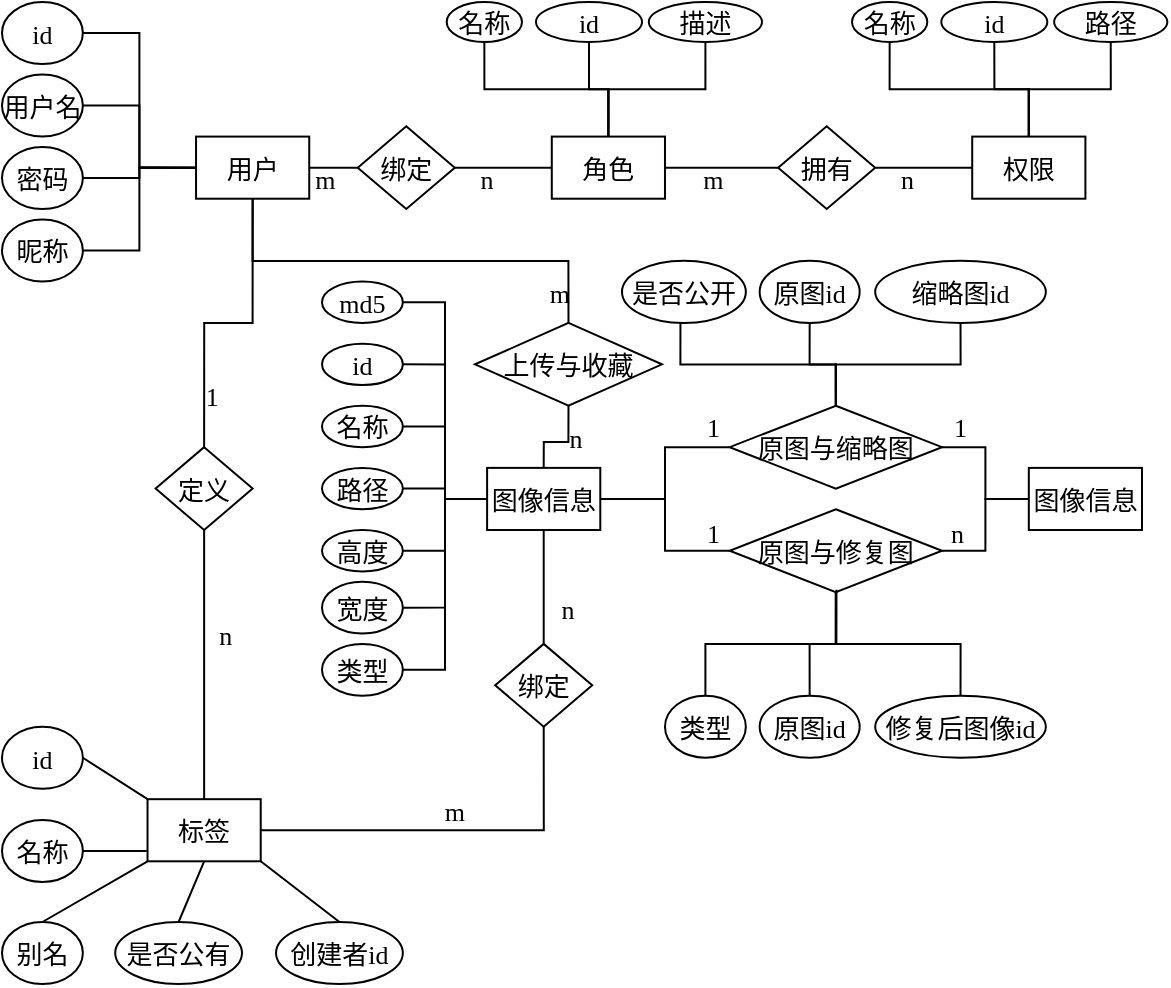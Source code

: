 <mxfile version="21.3.2" type="github">
  <diagram id="R2lEEEUBdFMjLlhIrx00" name="Page-1">
    <mxGraphModel dx="600" dy="327" grid="1" gridSize="10" guides="1" tooltips="1" connect="1" arrows="1" fold="1" page="1" pageScale="1" pageWidth="583" pageHeight="827" math="0" shadow="0" extFonts="Permanent Marker^https://fonts.googleapis.com/css?family=Permanent+Marker">
      <root>
        <mxCell id="0" />
        <mxCell id="1" parent="0" />
        <mxCell id="5dkXH1X9vFJUfWhf-pJQ-109" value="" style="edgeStyle=orthogonalEdgeStyle;shape=connector;rounded=0;orthogonalLoop=1;jettySize=auto;exitX=0.5;exitY=0;exitDx=0;exitDy=0;entryX=0.5;entryY=1;entryDx=0;entryDy=0;labelBackgroundColor=default;strokeColor=default;fontFamily=Helvetica;fontSize=11;fontColor=default;endArrow=none;endFill=0;" parent="1" source="5dkXH1X9vFJUfWhf-pJQ-1" target="5dkXH1X9vFJUfWhf-pJQ-106" edge="1">
          <mxGeometry relative="1" as="geometry" />
        </mxCell>
        <mxCell id="5dkXH1X9vFJUfWhf-pJQ-110" value="" style="edgeStyle=orthogonalEdgeStyle;shape=connector;rounded=0;orthogonalLoop=1;jettySize=auto;exitX=0.5;exitY=0;exitDx=0;exitDy=0;entryX=0.5;entryY=1;entryDx=0;entryDy=0;labelBackgroundColor=default;strokeColor=default;fontFamily=Helvetica;fontSize=11;fontColor=default;endArrow=none;endFill=0;" parent="1" source="5dkXH1X9vFJUfWhf-pJQ-1" target="5dkXH1X9vFJUfWhf-pJQ-107" edge="1">
          <mxGeometry relative="1" as="geometry" />
        </mxCell>
        <mxCell id="5dkXH1X9vFJUfWhf-pJQ-111" value="" style="edgeStyle=orthogonalEdgeStyle;shape=connector;rounded=0;orthogonalLoop=1;jettySize=auto;exitX=0.5;exitY=0;exitDx=0;exitDy=0;entryX=0.5;entryY=1;entryDx=0;entryDy=0;labelBackgroundColor=default;strokeColor=default;fontFamily=Helvetica;fontSize=11;fontColor=default;endArrow=none;endFill=0;" parent="1" source="5dkXH1X9vFJUfWhf-pJQ-1" target="5dkXH1X9vFJUfWhf-pJQ-108" edge="1">
          <mxGeometry relative="1" as="geometry" />
        </mxCell>
        <mxCell id="5dkXH1X9vFJUfWhf-pJQ-1" value="角色" style="rounded=0;fontFamily=宋体;fontSize=13;" parent="1" vertex="1">
          <mxGeometry x="274.894" y="67.294" width="56.596" height="31.059" as="geometry" />
        </mxCell>
        <mxCell id="5dkXH1X9vFJUfWhf-pJQ-2" value="用户" style="rounded=0;fontFamily=宋体;fontSize=13;" parent="1" vertex="1">
          <mxGeometry x="97.026" y="67.294" width="56.596" height="31.059" as="geometry" />
        </mxCell>
        <mxCell id="5dkXH1X9vFJUfWhf-pJQ-115" value="" style="edgeStyle=orthogonalEdgeStyle;shape=connector;rounded=0;orthogonalLoop=1;jettySize=auto;exitX=0.5;exitY=0;exitDx=0;exitDy=0;entryX=0.5;entryY=1;entryDx=0;entryDy=0;labelBackgroundColor=default;strokeColor=default;fontFamily=Helvetica;fontSize=11;fontColor=default;endArrow=none;endFill=0;" parent="1" source="5dkXH1X9vFJUfWhf-pJQ-3" target="5dkXH1X9vFJUfWhf-pJQ-112" edge="1">
          <mxGeometry relative="1" as="geometry" />
        </mxCell>
        <mxCell id="5dkXH1X9vFJUfWhf-pJQ-116" value="" style="edgeStyle=orthogonalEdgeStyle;shape=connector;rounded=0;orthogonalLoop=1;jettySize=auto;exitX=0.5;exitY=0;exitDx=0;exitDy=0;entryX=0.5;entryY=1;entryDx=0;entryDy=0;labelBackgroundColor=default;strokeColor=default;fontFamily=Helvetica;fontSize=11;fontColor=default;endArrow=none;endFill=0;" parent="1" source="5dkXH1X9vFJUfWhf-pJQ-3" target="5dkXH1X9vFJUfWhf-pJQ-113" edge="1">
          <mxGeometry relative="1" as="geometry" />
        </mxCell>
        <mxCell id="5dkXH1X9vFJUfWhf-pJQ-117" value="" style="edgeStyle=orthogonalEdgeStyle;shape=connector;rounded=0;orthogonalLoop=1;jettySize=auto;exitX=0.5;exitY=0;exitDx=0;exitDy=0;entryX=0.5;entryY=1;entryDx=0;entryDy=0;labelBackgroundColor=default;strokeColor=default;fontFamily=Helvetica;fontSize=11;fontColor=default;endArrow=none;endFill=0;" parent="1" source="5dkXH1X9vFJUfWhf-pJQ-3" target="5dkXH1X9vFJUfWhf-pJQ-114" edge="1">
          <mxGeometry relative="1" as="geometry" />
        </mxCell>
        <mxCell id="5dkXH1X9vFJUfWhf-pJQ-3" value="权限" style="rounded=0;fontFamily=宋体;fontSize=13;" parent="1" vertex="1">
          <mxGeometry x="485.106" y="67.294" width="56.596" height="31.059" as="geometry" />
        </mxCell>
        <mxCell id="5dkXH1X9vFJUfWhf-pJQ-5" value="图像信息" style="rounded=0;fontFamily=宋体;fontSize=13;" parent="1" vertex="1">
          <mxGeometry x="242.553" y="232.941" width="56.596" height="31.059" as="geometry" />
        </mxCell>
        <mxCell id="5dkXH1X9vFJUfWhf-pJQ-11" value="" style="edgeStyle=orthogonalEdgeStyle;shape=connector;rounded=0;orthogonalLoop=1;jettySize=auto;exitX=0;exitY=0.5;exitDx=0;exitDy=0;entryX=1;entryY=0.5;entryDx=0;entryDy=0;labelBackgroundColor=default;strokeColor=default;fontFamily=宋体;fontSize=13;fontColor=default;endArrow=none;endFill=0;" parent="1" source="5dkXH1X9vFJUfWhf-pJQ-6" target="5dkXH1X9vFJUfWhf-pJQ-2" edge="1">
          <mxGeometry relative="1" as="geometry" />
        </mxCell>
        <mxCell id="5dkXH1X9vFJUfWhf-pJQ-6" value="绑定" style="rhombus;fontFamily=宋体;fontSize=13;" parent="1" vertex="1">
          <mxGeometry x="177.872" y="62.118" width="48.511" height="41.412" as="geometry" />
        </mxCell>
        <mxCell id="5dkXH1X9vFJUfWhf-pJQ-10" value="" style="edgeStyle=orthogonalEdgeStyle;shape=connector;rounded=0;orthogonalLoop=1;jettySize=auto;exitX=0;exitY=0.5;exitDx=0;exitDy=0;entryX=1;entryY=0.5;entryDx=0;entryDy=0;labelBackgroundColor=default;strokeColor=default;fontFamily=宋体;fontSize=13;fontColor=default;endArrow=none;endFill=0;" parent="1" source="5dkXH1X9vFJUfWhf-pJQ-1" target="5dkXH1X9vFJUfWhf-pJQ-6" edge="1">
          <mxGeometry relative="1" as="geometry" />
        </mxCell>
        <mxCell id="5dkXH1X9vFJUfWhf-pJQ-9" value="" style="edgeStyle=orthogonalEdgeStyle;shape=connector;rounded=0;orthogonalLoop=1;jettySize=auto;exitX=0.5;exitY=1;exitDx=0;exitDy=0;entryX=0.5;entryY=0;entryDx=0;entryDy=0;labelBackgroundColor=default;strokeColor=default;fontFamily=宋体;fontSize=13;fontColor=default;endArrow=none;endFill=0;" parent="1" source="5dkXH1X9vFJUfWhf-pJQ-7" target="5dkXH1X9vFJUfWhf-pJQ-5" edge="1">
          <mxGeometry relative="1" as="geometry">
            <Array as="points">
              <mxPoint x="283" y="220" />
              <mxPoint x="271" y="220" />
            </Array>
          </mxGeometry>
        </mxCell>
        <mxCell id="5dkXH1X9vFJUfWhf-pJQ-7" value="上传与收藏" style="rhombus;fontFamily=宋体;fontSize=13;" parent="1" vertex="1">
          <mxGeometry x="236.49" y="160.47" width="93.51" height="41.41" as="geometry" />
        </mxCell>
        <mxCell id="5dkXH1X9vFJUfWhf-pJQ-67" value="" style="edgeStyle=orthogonalEdgeStyle;shape=connector;rounded=0;orthogonalLoop=1;jettySize=auto;exitX=0.5;exitY=1;exitDx=0;exitDy=0;entryX=0.5;entryY=0;entryDx=0;entryDy=0;labelBackgroundColor=default;strokeColor=default;fontFamily=宋体;fontSize=13;fontColor=default;endArrow=none;endFill=0;" parent="1" source="5dkXH1X9vFJUfWhf-pJQ-2" target="5dkXH1X9vFJUfWhf-pJQ-7" edge="1">
          <mxGeometry relative="1" as="geometry" />
        </mxCell>
        <mxCell id="5dkXH1X9vFJUfWhf-pJQ-14" value="" style="edgeStyle=orthogonalEdgeStyle;shape=connector;rounded=0;orthogonalLoop=1;jettySize=auto;exitX=0;exitY=0.5;exitDx=0;exitDy=0;entryX=1;entryY=0.5;entryDx=0;entryDy=0;labelBackgroundColor=default;strokeColor=default;fontFamily=宋体;fontSize=13;fontColor=default;endArrow=none;endFill=0;" parent="1" source="5dkXH1X9vFJUfWhf-pJQ-12" target="5dkXH1X9vFJUfWhf-pJQ-1" edge="1">
          <mxGeometry relative="1" as="geometry" />
        </mxCell>
        <mxCell id="5dkXH1X9vFJUfWhf-pJQ-12" value="拥有" style="rhombus;fontFamily=宋体;fontSize=13;" parent="1" vertex="1">
          <mxGeometry x="388.085" y="62.118" width="48.511" height="41.412" as="geometry" />
        </mxCell>
        <mxCell id="5dkXH1X9vFJUfWhf-pJQ-13" value="" style="edgeStyle=orthogonalEdgeStyle;shape=connector;rounded=0;orthogonalLoop=1;jettySize=auto;exitX=0;exitY=0.5;exitDx=0;exitDy=0;entryX=1;entryY=0.5;entryDx=0;entryDy=0;labelBackgroundColor=default;strokeColor=default;fontFamily=宋体;fontSize=13;fontColor=default;endArrow=none;endFill=0;" parent="1" source="5dkXH1X9vFJUfWhf-pJQ-3" target="5dkXH1X9vFJUfWhf-pJQ-12" edge="1">
          <mxGeometry relative="1" as="geometry" />
        </mxCell>
        <mxCell id="5dkXH1X9vFJUfWhf-pJQ-15" value="m" style="text;strokeColor=none;fillColor=none;align=center;verticalAlign=middle;rounded=0;fontSize=13;fontFamily=Times New Roman;fontColor=default;" parent="1" vertex="1">
          <mxGeometry x="270.851" y="139.765" width="16.17" height="10.353" as="geometry" />
        </mxCell>
        <mxCell id="5dkXH1X9vFJUfWhf-pJQ-16" value="n" style="text;strokeColor=none;fillColor=none;align=center;verticalAlign=middle;rounded=0;fontSize=13;fontFamily=Times New Roman;fontColor=default;" parent="1" vertex="1">
          <mxGeometry x="278.941" y="212.235" width="16.17" height="10.353" as="geometry" />
        </mxCell>
        <mxCell id="5dkXH1X9vFJUfWhf-pJQ-19" value="标签" style="rounded=0;fontFamily=宋体;fontSize=13;" parent="1" vertex="1">
          <mxGeometry x="72.766" y="398.588" width="56.596" height="31.059" as="geometry" />
        </mxCell>
        <mxCell id="5dkXH1X9vFJUfWhf-pJQ-71" value="" style="edgeStyle=orthogonalEdgeStyle;shape=connector;rounded=0;orthogonalLoop=1;jettySize=auto;exitX=0.5;exitY=1;exitDx=0;exitDy=0;entryX=1;entryY=0.5;entryDx=0;entryDy=0;labelBackgroundColor=default;strokeColor=default;fontFamily=宋体;fontSize=13;fontColor=default;endArrow=none;endFill=0;" parent="1" source="5dkXH1X9vFJUfWhf-pJQ-20" target="5dkXH1X9vFJUfWhf-pJQ-19" edge="1">
          <mxGeometry relative="1" as="geometry" />
        </mxCell>
        <mxCell id="5dkXH1X9vFJUfWhf-pJQ-20" value="绑定" style="rhombus;fontFamily=宋体;fontSize=13;" parent="1" vertex="1">
          <mxGeometry x="246.596" y="320.941" width="48.511" height="41.412" as="geometry" />
        </mxCell>
        <mxCell id="5dkXH1X9vFJUfWhf-pJQ-70" value="" style="edgeStyle=orthogonalEdgeStyle;shape=connector;rounded=0;orthogonalLoop=1;jettySize=auto;exitX=0.5;exitY=1;exitDx=0;exitDy=0;entryX=0.5;entryY=0;entryDx=0;entryDy=0;labelBackgroundColor=default;strokeColor=default;fontFamily=宋体;fontSize=13;fontColor=default;endArrow=none;endFill=0;" parent="1" source="5dkXH1X9vFJUfWhf-pJQ-5" target="5dkXH1X9vFJUfWhf-pJQ-20" edge="1">
          <mxGeometry relative="1" as="geometry" />
        </mxCell>
        <mxCell id="5dkXH1X9vFJUfWhf-pJQ-24" value="图像信息" style="rounded=0;fontFamily=宋体;fontSize=13;" parent="1" vertex="1">
          <mxGeometry x="513.404" y="232.941" width="56.596" height="31.059" as="geometry" />
        </mxCell>
        <mxCell id="5dkXH1X9vFJUfWhf-pJQ-35" value="" style="edgeStyle=orthogonalEdgeStyle;shape=connector;rounded=0;orthogonalLoop=1;jettySize=auto;exitX=0;exitY=0.5;exitDx=0;exitDy=0;entryX=1;entryY=0.5;entryDx=0;entryDy=0;labelBackgroundColor=default;strokeColor=default;fontFamily=宋体;fontSize=13;fontColor=default;endArrow=none;endFill=0;" parent="1" source="5dkXH1X9vFJUfWhf-pJQ-25" target="5dkXH1X9vFJUfWhf-pJQ-5" edge="1">
          <mxGeometry relative="1" as="geometry" />
        </mxCell>
        <mxCell id="5dkXH1X9vFJUfWhf-pJQ-38" value="" style="edgeStyle=orthogonalEdgeStyle;shape=connector;rounded=0;orthogonalLoop=1;jettySize=auto;exitX=1;exitY=0.5;exitDx=0;exitDy=0;entryX=0;entryY=0.5;entryDx=0;entryDy=0;labelBackgroundColor=default;strokeColor=default;fontFamily=宋体;fontSize=13;fontColor=default;endArrow=none;endFill=0;" parent="1" source="5dkXH1X9vFJUfWhf-pJQ-25" target="5dkXH1X9vFJUfWhf-pJQ-24" edge="1">
          <mxGeometry relative="1" as="geometry" />
        </mxCell>
        <mxCell id="5dkXH1X9vFJUfWhf-pJQ-103" value="" style="edgeStyle=orthogonalEdgeStyle;shape=connector;rounded=0;orthogonalLoop=1;jettySize=auto;exitX=0.5;exitY=0;exitDx=0;exitDy=0;entryX=0.472;entryY=0.997;entryDx=0;entryDy=0;entryPerimeter=0;labelBackgroundColor=default;strokeColor=default;fontFamily=Helvetica;fontSize=11;fontColor=default;endArrow=none;endFill=0;" parent="1" source="5dkXH1X9vFJUfWhf-pJQ-25" target="5dkXH1X9vFJUfWhf-pJQ-100" edge="1">
          <mxGeometry relative="1" as="geometry" />
        </mxCell>
        <mxCell id="5dkXH1X9vFJUfWhf-pJQ-104" value="" style="edgeStyle=orthogonalEdgeStyle;shape=connector;rounded=0;orthogonalLoop=1;jettySize=auto;exitX=0.5;exitY=0;exitDx=0;exitDy=0;entryX=0.5;entryY=1;entryDx=0;entryDy=0;labelBackgroundColor=default;strokeColor=default;fontFamily=Helvetica;fontSize=11;fontColor=default;endArrow=none;endFill=0;" parent="1" source="5dkXH1X9vFJUfWhf-pJQ-25" target="5dkXH1X9vFJUfWhf-pJQ-101" edge="1">
          <mxGeometry relative="1" as="geometry" />
        </mxCell>
        <mxCell id="5dkXH1X9vFJUfWhf-pJQ-105" value="" style="edgeStyle=orthogonalEdgeStyle;shape=connector;rounded=0;orthogonalLoop=1;jettySize=auto;exitX=0.5;exitY=0;exitDx=0;exitDy=0;entryX=0.5;entryY=1;entryDx=0;entryDy=0;labelBackgroundColor=default;strokeColor=default;fontFamily=Helvetica;fontSize=11;fontColor=default;endArrow=none;endFill=0;" parent="1" source="5dkXH1X9vFJUfWhf-pJQ-25" target="5dkXH1X9vFJUfWhf-pJQ-102" edge="1">
          <mxGeometry relative="1" as="geometry" />
        </mxCell>
        <mxCell id="5dkXH1X9vFJUfWhf-pJQ-25" value="原图与缩略图" style="rhombus;fontFamily=宋体;fontSize=13;" parent="1" vertex="1">
          <mxGeometry x="363.83" y="201.88" width="106.17" height="41.41" as="geometry" />
        </mxCell>
        <mxCell id="5dkXH1X9vFJUfWhf-pJQ-37" value="" style="edgeStyle=orthogonalEdgeStyle;shape=connector;rounded=0;orthogonalLoop=1;jettySize=auto;exitX=1;exitY=0.5;exitDx=0;exitDy=0;entryX=0;entryY=0.5;entryDx=0;entryDy=0;labelBackgroundColor=default;strokeColor=default;fontFamily=宋体;fontSize=13;fontColor=default;endArrow=none;endFill=0;" parent="1" source="5dkXH1X9vFJUfWhf-pJQ-26" target="5dkXH1X9vFJUfWhf-pJQ-24" edge="1">
          <mxGeometry relative="1" as="geometry" />
        </mxCell>
        <mxCell id="5dkXH1X9vFJUfWhf-pJQ-26" value="原图与修复图" style="rhombus;fontFamily=宋体;fontSize=13;" parent="1" vertex="1">
          <mxGeometry x="363.83" y="253.65" width="106.17" height="41.41" as="geometry" />
        </mxCell>
        <mxCell id="5dkXH1X9vFJUfWhf-pJQ-36" value="" style="edgeStyle=orthogonalEdgeStyle;shape=connector;rounded=0;orthogonalLoop=1;jettySize=auto;exitX=1;exitY=0.5;exitDx=0;exitDy=0;entryX=0;entryY=0.5;entryDx=0;entryDy=0;labelBackgroundColor=default;strokeColor=default;fontFamily=宋体;fontSize=13;fontColor=default;endArrow=none;endFill=0;" parent="1" source="5dkXH1X9vFJUfWhf-pJQ-5" target="5dkXH1X9vFJUfWhf-pJQ-26" edge="1">
          <mxGeometry relative="1" as="geometry" />
        </mxCell>
        <mxCell id="5dkXH1X9vFJUfWhf-pJQ-44" value="" style="edgeStyle=orthogonalEdgeStyle;shape=connector;rounded=0;orthogonalLoop=1;jettySize=auto;exitX=1;exitY=0.5;exitDx=0;exitDy=0;entryX=0;entryY=0.5;entryDx=0;entryDy=0;labelBackgroundColor=default;strokeColor=default;fontFamily=宋体;fontSize=13;fontColor=default;endArrow=none;endFill=0;" parent="1" source="5dkXH1X9vFJUfWhf-pJQ-40" target="5dkXH1X9vFJUfWhf-pJQ-2" edge="1">
          <mxGeometry relative="1" as="geometry" />
        </mxCell>
        <mxCell id="5dkXH1X9vFJUfWhf-pJQ-40" value="id" style="ellipse;fontFamily=Times New Roman;fontSize=13;fontColor=default;" parent="1" vertex="1">
          <mxGeometry width="40.426" height="31.059" as="geometry" />
        </mxCell>
        <mxCell id="5dkXH1X9vFJUfWhf-pJQ-45" value="" style="edgeStyle=orthogonalEdgeStyle;shape=connector;rounded=0;orthogonalLoop=1;jettySize=auto;exitX=1;exitY=0.5;exitDx=0;exitDy=0;entryX=0;entryY=0.5;entryDx=0;entryDy=0;labelBackgroundColor=default;strokeColor=default;fontFamily=宋体;fontSize=13;fontColor=default;endArrow=none;endFill=0;" parent="1" source="5dkXH1X9vFJUfWhf-pJQ-41" target="5dkXH1X9vFJUfWhf-pJQ-2" edge="1">
          <mxGeometry relative="1" as="geometry" />
        </mxCell>
        <mxCell id="5dkXH1X9vFJUfWhf-pJQ-41" value="用户名" style="ellipse;fontFamily=宋体;fontSize=13;fontColor=default;" parent="1" vertex="1">
          <mxGeometry y="36.235" width="40.426" height="31.059" as="geometry" />
        </mxCell>
        <mxCell id="5dkXH1X9vFJUfWhf-pJQ-46" value="" style="edgeStyle=orthogonalEdgeStyle;shape=connector;rounded=0;orthogonalLoop=1;jettySize=auto;exitX=1;exitY=0.5;exitDx=0;exitDy=0;entryX=0;entryY=0.5;entryDx=0;entryDy=0;labelBackgroundColor=default;strokeColor=default;fontFamily=宋体;fontSize=13;fontColor=default;endArrow=none;endFill=0;" parent="1" source="5dkXH1X9vFJUfWhf-pJQ-42" target="5dkXH1X9vFJUfWhf-pJQ-2" edge="1">
          <mxGeometry relative="1" as="geometry" />
        </mxCell>
        <mxCell id="5dkXH1X9vFJUfWhf-pJQ-42" value="密码" style="ellipse;fontFamily=宋体;fontSize=13;fontColor=default;" parent="1" vertex="1">
          <mxGeometry y="72.471" width="40.426" height="31.059" as="geometry" />
        </mxCell>
        <mxCell id="5dkXH1X9vFJUfWhf-pJQ-47" value="" style="edgeStyle=orthogonalEdgeStyle;shape=connector;rounded=0;orthogonalLoop=1;jettySize=auto;exitX=1;exitY=0.5;exitDx=0;exitDy=0;entryX=0;entryY=0.5;entryDx=0;entryDy=0;labelBackgroundColor=default;strokeColor=default;fontFamily=宋体;fontSize=13;fontColor=default;endArrow=none;endFill=0;" parent="1" source="5dkXH1X9vFJUfWhf-pJQ-43" target="5dkXH1X9vFJUfWhf-pJQ-2" edge="1">
          <mxGeometry relative="1" as="geometry" />
        </mxCell>
        <mxCell id="5dkXH1X9vFJUfWhf-pJQ-43" value="昵称" style="ellipse;fontFamily=宋体;fontSize=13;fontColor=default;" parent="1" vertex="1">
          <mxGeometry y="108.706" width="40.426" height="31.059" as="geometry" />
        </mxCell>
        <mxCell id="5dkXH1X9vFJUfWhf-pJQ-48" value="m" style="text;strokeColor=none;fillColor=none;align=center;verticalAlign=middle;rounded=0;fontSize=13;fontFamily=Times New Roman;fontColor=default;" parent="1" vertex="1">
          <mxGeometry x="153.617" y="82.824" width="16.17" height="10.353" as="geometry" />
        </mxCell>
        <mxCell id="5dkXH1X9vFJUfWhf-pJQ-49" value="n" style="text;strokeColor=none;fillColor=none;align=center;verticalAlign=middle;rounded=0;fontSize=13;fontFamily=Times New Roman;fontColor=default;" parent="1" vertex="1">
          <mxGeometry x="234.468" y="82.824" width="16.17" height="10.353" as="geometry" />
        </mxCell>
        <mxCell id="5dkXH1X9vFJUfWhf-pJQ-50" value="m" style="text;strokeColor=none;fillColor=none;align=center;verticalAlign=middle;rounded=0;fontSize=13;fontFamily=Times New Roman;fontColor=default;" parent="1" vertex="1">
          <mxGeometry x="347.66" y="82.824" width="16.17" height="10.353" as="geometry" />
        </mxCell>
        <mxCell id="5dkXH1X9vFJUfWhf-pJQ-51" value="n" style="text;strokeColor=none;fillColor=none;align=center;verticalAlign=middle;rounded=0;fontSize=13;fontFamily=Times New Roman;fontColor=default;" parent="1" vertex="1">
          <mxGeometry x="444.681" y="82.824" width="16.17" height="10.353" as="geometry" />
        </mxCell>
        <mxCell id="5dkXH1X9vFJUfWhf-pJQ-54" value="" style="edgeStyle=orthogonalEdgeStyle;shape=connector;rounded=0;orthogonalLoop=1;jettySize=auto;exitX=1;exitY=0.5;exitDx=0;exitDy=0;entryX=0;entryY=0.5;entryDx=0;entryDy=0;labelBackgroundColor=default;strokeColor=default;fontFamily=宋体;fontSize=13;fontColor=default;endArrow=none;endFill=0;" parent="1" source="5dkXH1X9vFJUfWhf-pJQ-52" target="5dkXH1X9vFJUfWhf-pJQ-5" edge="1">
          <mxGeometry relative="1" as="geometry" />
        </mxCell>
        <mxCell id="5dkXH1X9vFJUfWhf-pJQ-52" value="id" style="ellipse;fontFamily=Times New Roman;fontSize=13;fontColor=default;" parent="1" vertex="1">
          <mxGeometry x="159.997" y="170.824" width="40.426" height="20.706" as="geometry" />
        </mxCell>
        <mxCell id="5dkXH1X9vFJUfWhf-pJQ-55" value="" style="edgeStyle=orthogonalEdgeStyle;shape=connector;rounded=0;orthogonalLoop=1;jettySize=auto;exitX=1;exitY=0.5;exitDx=0;exitDy=0;entryX=0;entryY=0.5;entryDx=0;entryDy=0;labelBackgroundColor=default;strokeColor=default;fontFamily=宋体;fontSize=13;fontColor=default;endArrow=none;endFill=0;" parent="1" source="5dkXH1X9vFJUfWhf-pJQ-53" target="5dkXH1X9vFJUfWhf-pJQ-5" edge="1">
          <mxGeometry relative="1" as="geometry" />
        </mxCell>
        <mxCell id="5dkXH1X9vFJUfWhf-pJQ-53" value="名称" style="ellipse;fontFamily=宋体;fontSize=13;fontColor=default;" parent="1" vertex="1">
          <mxGeometry x="159.997" y="201.882" width="40.426" height="20.706" as="geometry" />
        </mxCell>
        <mxCell id="5dkXH1X9vFJUfWhf-pJQ-59" value="" style="edgeStyle=orthogonalEdgeStyle;shape=connector;rounded=0;orthogonalLoop=1;jettySize=auto;exitX=1;exitY=0.5;exitDx=0;exitDy=0;entryX=0;entryY=0.5;entryDx=0;entryDy=0;labelBackgroundColor=default;strokeColor=default;fontFamily=宋体;fontSize=13;fontColor=default;endArrow=none;endFill=0;" parent="1" source="5dkXH1X9vFJUfWhf-pJQ-56" target="5dkXH1X9vFJUfWhf-pJQ-5" edge="1">
          <mxGeometry relative="1" as="geometry" />
        </mxCell>
        <mxCell id="5dkXH1X9vFJUfWhf-pJQ-56" value="路径" style="ellipse;fontFamily=宋体;fontSize=13;fontColor=default;" parent="1" vertex="1">
          <mxGeometry x="159.997" y="232.941" width="40.426" height="20.706" as="geometry" />
        </mxCell>
        <mxCell id="5dkXH1X9vFJUfWhf-pJQ-60" value="" style="edgeStyle=orthogonalEdgeStyle;shape=connector;rounded=0;orthogonalLoop=1;jettySize=auto;exitX=1;exitY=0.5;exitDx=0;exitDy=0;entryX=0;entryY=0.5;entryDx=0;entryDy=0;labelBackgroundColor=default;strokeColor=default;fontFamily=宋体;fontSize=13;fontColor=default;endArrow=none;endFill=0;" parent="1" source="5dkXH1X9vFJUfWhf-pJQ-57" target="5dkXH1X9vFJUfWhf-pJQ-5" edge="1">
          <mxGeometry relative="1" as="geometry" />
        </mxCell>
        <mxCell id="5dkXH1X9vFJUfWhf-pJQ-57" value="高度" style="ellipse;fontFamily=宋体;fontSize=13;fontColor=default;" parent="1" vertex="1">
          <mxGeometry x="159.997" y="264" width="40.426" height="20.706" as="geometry" />
        </mxCell>
        <mxCell id="5dkXH1X9vFJUfWhf-pJQ-61" value="" style="edgeStyle=orthogonalEdgeStyle;shape=connector;rounded=0;orthogonalLoop=1;jettySize=auto;exitX=1;exitY=0.5;exitDx=0;exitDy=0;entryX=0;entryY=0.5;entryDx=0;entryDy=0;labelBackgroundColor=default;strokeColor=default;fontFamily=宋体;fontSize=13;fontColor=default;endArrow=none;endFill=0;" parent="1" source="5dkXH1X9vFJUfWhf-pJQ-58" target="5dkXH1X9vFJUfWhf-pJQ-5" edge="1">
          <mxGeometry relative="1" as="geometry" />
        </mxCell>
        <mxCell id="5dkXH1X9vFJUfWhf-pJQ-58" value="宽度" style="ellipse;fontFamily=宋体;fontSize=13;fontColor=default;" parent="1" vertex="1">
          <mxGeometry x="159.997" y="289.882" width="40.426" height="25.882" as="geometry" />
        </mxCell>
        <mxCell id="5dkXH1X9vFJUfWhf-pJQ-63" value="" style="edgeStyle=orthogonalEdgeStyle;shape=connector;rounded=0;orthogonalLoop=1;jettySize=auto;exitX=1;exitY=0.5;exitDx=0;exitDy=0;entryX=0;entryY=0.5;entryDx=0;entryDy=0;labelBackgroundColor=default;strokeColor=default;fontFamily=宋体;fontSize=13;fontColor=default;endArrow=none;endFill=0;" parent="1" source="5dkXH1X9vFJUfWhf-pJQ-62" target="5dkXH1X9vFJUfWhf-pJQ-5" edge="1">
          <mxGeometry relative="1" as="geometry" />
        </mxCell>
        <mxCell id="5dkXH1X9vFJUfWhf-pJQ-62" value="类型" style="ellipse;fontFamily=宋体;fontSize=13;fontColor=default;" parent="1" vertex="1">
          <mxGeometry x="159.997" y="320.941" width="40.426" height="25.882" as="geometry" />
        </mxCell>
        <mxCell id="5dkXH1X9vFJUfWhf-pJQ-65" value="" style="edgeStyle=orthogonalEdgeStyle;shape=connector;rounded=0;orthogonalLoop=1;jettySize=auto;exitX=1;exitY=0.5;exitDx=0;exitDy=0;entryX=0;entryY=0.5;entryDx=0;entryDy=0;labelBackgroundColor=default;strokeColor=default;fontFamily=宋体;fontSize=13;fontColor=default;endArrow=none;endFill=0;" parent="1" source="5dkXH1X9vFJUfWhf-pJQ-64" target="5dkXH1X9vFJUfWhf-pJQ-5" edge="1">
          <mxGeometry relative="1" as="geometry" />
        </mxCell>
        <mxCell id="5dkXH1X9vFJUfWhf-pJQ-64" value="md5" style="ellipse;fontFamily=Times New Roman;fontSize=13;fontColor=default;" parent="1" vertex="1">
          <mxGeometry x="159.997" y="139.765" width="40.426" height="20.706" as="geometry" />
        </mxCell>
        <mxCell id="5dkXH1X9vFJUfWhf-pJQ-74" value="" style="edgeStyle=orthogonalEdgeStyle;shape=connector;rounded=0;orthogonalLoop=1;jettySize=auto;exitX=0.5;exitY=0;exitDx=0;exitDy=0;entryX=0.5;entryY=1;entryDx=0;entryDy=0;labelBackgroundColor=default;strokeColor=default;fontFamily=宋体;fontSize=13;fontColor=default;endArrow=none;endFill=0;" parent="1" source="5dkXH1X9vFJUfWhf-pJQ-72" target="5dkXH1X9vFJUfWhf-pJQ-2" edge="1">
          <mxGeometry relative="1" as="geometry" />
        </mxCell>
        <mxCell id="5dkXH1X9vFJUfWhf-pJQ-72" value="定义" style="rhombus;fontFamily=宋体;fontSize=13;" parent="1" vertex="1">
          <mxGeometry x="76.809" y="222.588" width="48.511" height="41.412" as="geometry" />
        </mxCell>
        <mxCell id="5dkXH1X9vFJUfWhf-pJQ-73" value="" style="edgeStyle=orthogonalEdgeStyle;shape=connector;rounded=0;orthogonalLoop=1;jettySize=auto;exitX=0.5;exitY=0;exitDx=0;exitDy=0;entryX=0.5;entryY=1;entryDx=0;entryDy=0;labelBackgroundColor=default;strokeColor=default;fontFamily=宋体;fontSize=13;fontColor=default;endArrow=none;endFill=0;" parent="1" source="5dkXH1X9vFJUfWhf-pJQ-19" target="5dkXH1X9vFJUfWhf-pJQ-72" edge="1">
          <mxGeometry relative="1" as="geometry" />
        </mxCell>
        <mxCell id="5dkXH1X9vFJUfWhf-pJQ-82" value="" style="edgeStyle=orthogonalEdgeStyle;shape=connector;rounded=0;orthogonalLoop=1;jettySize=auto;exitX=1;exitY=0.5;exitDx=0;exitDy=0;entryX=-0.006;entryY=0.812;entryDx=0;entryDy=0;entryPerimeter=0;labelBackgroundColor=default;strokeColor=default;fontFamily=Helvetica;fontSize=11;fontColor=default;endArrow=none;endFill=0;" parent="1" source="5dkXH1X9vFJUfWhf-pJQ-75" target="5dkXH1X9vFJUfWhf-pJQ-19" edge="1">
          <mxGeometry relative="1" as="geometry" />
        </mxCell>
        <mxCell id="5dkXH1X9vFJUfWhf-pJQ-75" value="名称" style="ellipse;fontFamily=宋体;fontSize=13;fontColor=default;" parent="1" vertex="1">
          <mxGeometry y="408.941" width="40.426" height="31.059" as="geometry" />
        </mxCell>
        <mxCell id="5dkXH1X9vFJUfWhf-pJQ-86" value="" style="shape=connector;rounded=0;orthogonalLoop=1;jettySize=auto;exitX=1;exitY=0.5;exitDx=0;exitDy=0;entryX=0;entryY=0;entryDx=0;entryDy=0;labelBackgroundColor=default;strokeColor=default;fontFamily=Helvetica;fontSize=11;fontColor=default;endArrow=none;endFill=0;" parent="1" source="5dkXH1X9vFJUfWhf-pJQ-76" target="5dkXH1X9vFJUfWhf-pJQ-19" edge="1">
          <mxGeometry relative="1" as="geometry" />
        </mxCell>
        <mxCell id="5dkXH1X9vFJUfWhf-pJQ-76" value="id" style="ellipse;fontFamily=Times New Roman;fontSize=13;fontColor=default;" parent="1" vertex="1">
          <mxGeometry y="362.353" width="40.426" height="31.059" as="geometry" />
        </mxCell>
        <mxCell id="5dkXH1X9vFJUfWhf-pJQ-83" value="" style="shape=connector;rounded=0;orthogonalLoop=1;jettySize=auto;exitX=0.5;exitY=0;exitDx=0;exitDy=0;entryX=0;entryY=1;entryDx=0;entryDy=0;labelBackgroundColor=default;strokeColor=default;fontFamily=Helvetica;fontSize=11;fontColor=default;endArrow=none;endFill=0;" parent="1" source="5dkXH1X9vFJUfWhf-pJQ-78" target="5dkXH1X9vFJUfWhf-pJQ-19" edge="1">
          <mxGeometry relative="1" as="geometry" />
        </mxCell>
        <mxCell id="5dkXH1X9vFJUfWhf-pJQ-78" value="别名" style="ellipse;fontFamily=宋体;fontSize=13;fontColor=default;" parent="1" vertex="1">
          <mxGeometry y="460.001" width="40.426" height="31.059" as="geometry" />
        </mxCell>
        <mxCell id="5dkXH1X9vFJUfWhf-pJQ-84" value="" style="shape=connector;rounded=0;orthogonalLoop=1;jettySize=auto;exitX=0.5;exitY=0;exitDx=0;exitDy=0;entryX=0.5;entryY=1;entryDx=0;entryDy=0;labelBackgroundColor=default;strokeColor=default;fontFamily=Helvetica;fontSize=11;fontColor=default;endArrow=none;endFill=0;" parent="1" source="5dkXH1X9vFJUfWhf-pJQ-79" target="5dkXH1X9vFJUfWhf-pJQ-19" edge="1">
          <mxGeometry relative="1" as="geometry" />
        </mxCell>
        <mxCell id="5dkXH1X9vFJUfWhf-pJQ-79" value="是否公有" style="ellipse;fontFamily=宋体;fontSize=13;fontColor=default;" parent="1" vertex="1">
          <mxGeometry x="56.6" y="460" width="63.4" height="31.06" as="geometry" />
        </mxCell>
        <mxCell id="5dkXH1X9vFJUfWhf-pJQ-85" value="" style="shape=connector;rounded=0;orthogonalLoop=1;jettySize=auto;exitX=0.5;exitY=0;exitDx=0;exitDy=0;entryX=1;entryY=1;entryDx=0;entryDy=0;labelBackgroundColor=default;strokeColor=default;fontFamily=Helvetica;fontSize=11;fontColor=default;endArrow=none;endFill=0;" parent="1" source="5dkXH1X9vFJUfWhf-pJQ-80" target="5dkXH1X9vFJUfWhf-pJQ-19" edge="1">
          <mxGeometry relative="1" as="geometry" />
        </mxCell>
        <mxCell id="5dkXH1X9vFJUfWhf-pJQ-80" value="创建者id" style="ellipse;fontFamily=宋体;fontSize=13;fontColor=default;" parent="1" vertex="1">
          <mxGeometry x="137.02" y="460" width="63.4" height="31.06" as="geometry" />
        </mxCell>
        <mxCell id="5dkXH1X9vFJUfWhf-pJQ-87" value="n" style="text;strokeColor=none;fillColor=none;align=center;verticalAlign=middle;rounded=0;fontSize=13;fontFamily=Times New Roman;fontColor=default;" parent="1" vertex="1">
          <mxGeometry x="103.831" y="310.585" width="16.17" height="10.353" as="geometry" />
        </mxCell>
        <mxCell id="5dkXH1X9vFJUfWhf-pJQ-88" value="1" style="text;strokeColor=none;fillColor=none;align=center;verticalAlign=middle;rounded=0;fontSize=13;fontFamily=Times New Roman;fontColor=default;" parent="1" vertex="1">
          <mxGeometry x="97.021" y="191.525" width="16.17" height="10.353" as="geometry" />
        </mxCell>
        <mxCell id="5dkXH1X9vFJUfWhf-pJQ-89" value="m" style="text;strokeColor=none;fillColor=none;align=center;verticalAlign=middle;rounded=0;fontSize=13;fontFamily=Times New Roman;fontColor=default;" parent="1" vertex="1">
          <mxGeometry x="218.301" y="398.585" width="16.17" height="10.353" as="geometry" />
        </mxCell>
        <mxCell id="5dkXH1X9vFJUfWhf-pJQ-90" value="n" style="text;strokeColor=none;fillColor=none;align=center;verticalAlign=middle;rounded=0;fontSize=13;fontFamily=Times New Roman;fontColor=default;" parent="1" vertex="1">
          <mxGeometry x="274.891" y="297.645" width="16.17" height="10.353" as="geometry" />
        </mxCell>
        <mxCell id="5dkXH1X9vFJUfWhf-pJQ-98" value="" style="edgeStyle=orthogonalEdgeStyle;shape=connector;rounded=0;orthogonalLoop=1;jettySize=auto;exitX=0.5;exitY=0;exitDx=0;exitDy=0;entryX=0.503;entryY=0.971;entryDx=0;entryDy=0;entryPerimeter=0;labelBackgroundColor=default;strokeColor=default;fontFamily=Helvetica;fontSize=11;fontColor=default;endArrow=none;endFill=0;" parent="1" source="5dkXH1X9vFJUfWhf-pJQ-91" target="5dkXH1X9vFJUfWhf-pJQ-26" edge="1">
          <mxGeometry relative="1" as="geometry" />
        </mxCell>
        <mxCell id="5dkXH1X9vFJUfWhf-pJQ-91" value="类型" style="ellipse;fontFamily=宋体;fontSize=13;fontColor=default;" parent="1" vertex="1">
          <mxGeometry x="331.49" y="346.821" width="40.426" height="31.059" as="geometry" />
        </mxCell>
        <mxCell id="5dkXH1X9vFJUfWhf-pJQ-97" value="" style="edgeStyle=orthogonalEdgeStyle;shape=connector;rounded=0;orthogonalLoop=1;jettySize=auto;exitX=0.5;exitY=0;exitDx=0;exitDy=0;labelBackgroundColor=default;strokeColor=default;fontFamily=Helvetica;fontSize=11;fontColor=default;endArrow=none;endFill=0;entryX=0.5;entryY=1;entryDx=0;entryDy=0;" parent="1" source="5dkXH1X9vFJUfWhf-pJQ-92" target="5dkXH1X9vFJUfWhf-pJQ-26" edge="1">
          <mxGeometry relative="1" as="geometry">
            <mxPoint x="420" y="320" as="targetPoint" />
          </mxGeometry>
        </mxCell>
        <mxCell id="5dkXH1X9vFJUfWhf-pJQ-92" value="原图id" style="ellipse;fontFamily=宋体;fontSize=13;fontColor=default;" parent="1" vertex="1">
          <mxGeometry x="378.83" y="346.82" width="50" height="31.06" as="geometry" />
        </mxCell>
        <mxCell id="5dkXH1X9vFJUfWhf-pJQ-95" value="" style="edgeStyle=orthogonalEdgeStyle;shape=connector;rounded=0;orthogonalLoop=1;jettySize=auto;exitX=0.5;exitY=0;exitDx=0;exitDy=0;entryX=0.5;entryY=1;entryDx=0;entryDy=0;labelBackgroundColor=default;strokeColor=default;fontFamily=Helvetica;fontSize=11;fontColor=default;endArrow=none;endFill=0;" parent="1" source="5dkXH1X9vFJUfWhf-pJQ-93" target="5dkXH1X9vFJUfWhf-pJQ-26" edge="1">
          <mxGeometry relative="1" as="geometry" />
        </mxCell>
        <mxCell id="5dkXH1X9vFJUfWhf-pJQ-93" value="修复后图像id" style="ellipse;fontFamily=宋体;fontSize=13;fontColor=default;" parent="1" vertex="1">
          <mxGeometry x="436.6" y="346.82" width="85.32" height="31.06" as="geometry" />
        </mxCell>
        <mxCell id="5dkXH1X9vFJUfWhf-pJQ-100" value="是否公开" style="ellipse;fontFamily=宋体;fontSize=13;fontColor=default;" parent="1" vertex="1">
          <mxGeometry x="310" y="129.41" width="61.92" height="31.06" as="geometry" />
        </mxCell>
        <mxCell id="5dkXH1X9vFJUfWhf-pJQ-101" value="原图id" style="ellipse;fontFamily=宋体;fontSize=13;fontColor=default;" parent="1" vertex="1">
          <mxGeometry x="378.83" y="129.41" width="50" height="31.06" as="geometry" />
        </mxCell>
        <mxCell id="5dkXH1X9vFJUfWhf-pJQ-102" value="缩略图id" style="ellipse;fontFamily=宋体;fontSize=13;fontColor=default;" parent="1" vertex="1">
          <mxGeometry x="436.6" y="129.41" width="85.32" height="31.06" as="geometry" />
        </mxCell>
        <mxCell id="5dkXH1X9vFJUfWhf-pJQ-106" value="名称" style="ellipse;fontFamily=宋体;fontSize=13;fontColor=default;" parent="1" vertex="1">
          <mxGeometry x="222.34" width="37.66" height="20" as="geometry" />
        </mxCell>
        <mxCell id="5dkXH1X9vFJUfWhf-pJQ-107" value="id" style="ellipse;fontFamily=Times New Roman;fontSize=13;fontColor=default;" parent="1" vertex="1">
          <mxGeometry x="267" width="53" height="20" as="geometry" />
        </mxCell>
        <mxCell id="5dkXH1X9vFJUfWhf-pJQ-108" value="描述" style="ellipse;fontFamily=宋体;fontSize=13;fontColor=default;" parent="1" vertex="1">
          <mxGeometry x="323.41" width="56.59" height="20" as="geometry" />
        </mxCell>
        <mxCell id="5dkXH1X9vFJUfWhf-pJQ-112" value="名称" style="ellipse;fontFamily=宋体;fontSize=13;fontColor=default;" parent="1" vertex="1">
          <mxGeometry x="425" width="37.66" height="20" as="geometry" />
        </mxCell>
        <mxCell id="5dkXH1X9vFJUfWhf-pJQ-113" value="id" style="ellipse;fontFamily=Times New Roman;fontSize=13;fontColor=default;" parent="1" vertex="1">
          <mxGeometry x="469.66" width="53" height="20" as="geometry" />
        </mxCell>
        <mxCell id="5dkXH1X9vFJUfWhf-pJQ-114" value="路径" style="ellipse;fontFamily=宋体;fontSize=13;fontColor=default;" parent="1" vertex="1">
          <mxGeometry x="526.07" width="56.59" height="20" as="geometry" />
        </mxCell>
        <mxCell id="5dkXH1X9vFJUfWhf-pJQ-118" value="1" style="text;strokeColor=none;fillColor=none;align=center;verticalAlign=middle;rounded=0;fontSize=13;fontFamily=Times New Roman;fontColor=default;" parent="1" vertex="1">
          <mxGeometry x="347.661" y="207.055" width="16.17" height="10.353" as="geometry" />
        </mxCell>
        <mxCell id="5dkXH1X9vFJUfWhf-pJQ-119" value="1" style="text;strokeColor=none;fillColor=none;align=center;verticalAlign=middle;rounded=0;fontSize=13;fontFamily=Times New Roman;fontColor=default;" parent="1" vertex="1">
          <mxGeometry x="471.171" y="207.055" width="16.17" height="10.353" as="geometry" />
        </mxCell>
        <mxCell id="5dkXH1X9vFJUfWhf-pJQ-120" value="1" style="text;strokeColor=none;fillColor=none;align=center;verticalAlign=middle;rounded=0;fontSize=13;fontFamily=Times New Roman;fontColor=default;" parent="1" vertex="1">
          <mxGeometry x="347.661" y="259.995" width="16.17" height="10.353" as="geometry" />
        </mxCell>
        <mxCell id="5dkXH1X9vFJUfWhf-pJQ-121" value="n" style="text;strokeColor=none;fillColor=none;align=center;verticalAlign=middle;rounded=0;fontSize=13;fontFamily=Times New Roman;fontColor=default;" parent="1" vertex="1">
          <mxGeometry x="469.661" y="259.995" width="16.17" height="10.353" as="geometry" />
        </mxCell>
      </root>
    </mxGraphModel>
  </diagram>
</mxfile>
